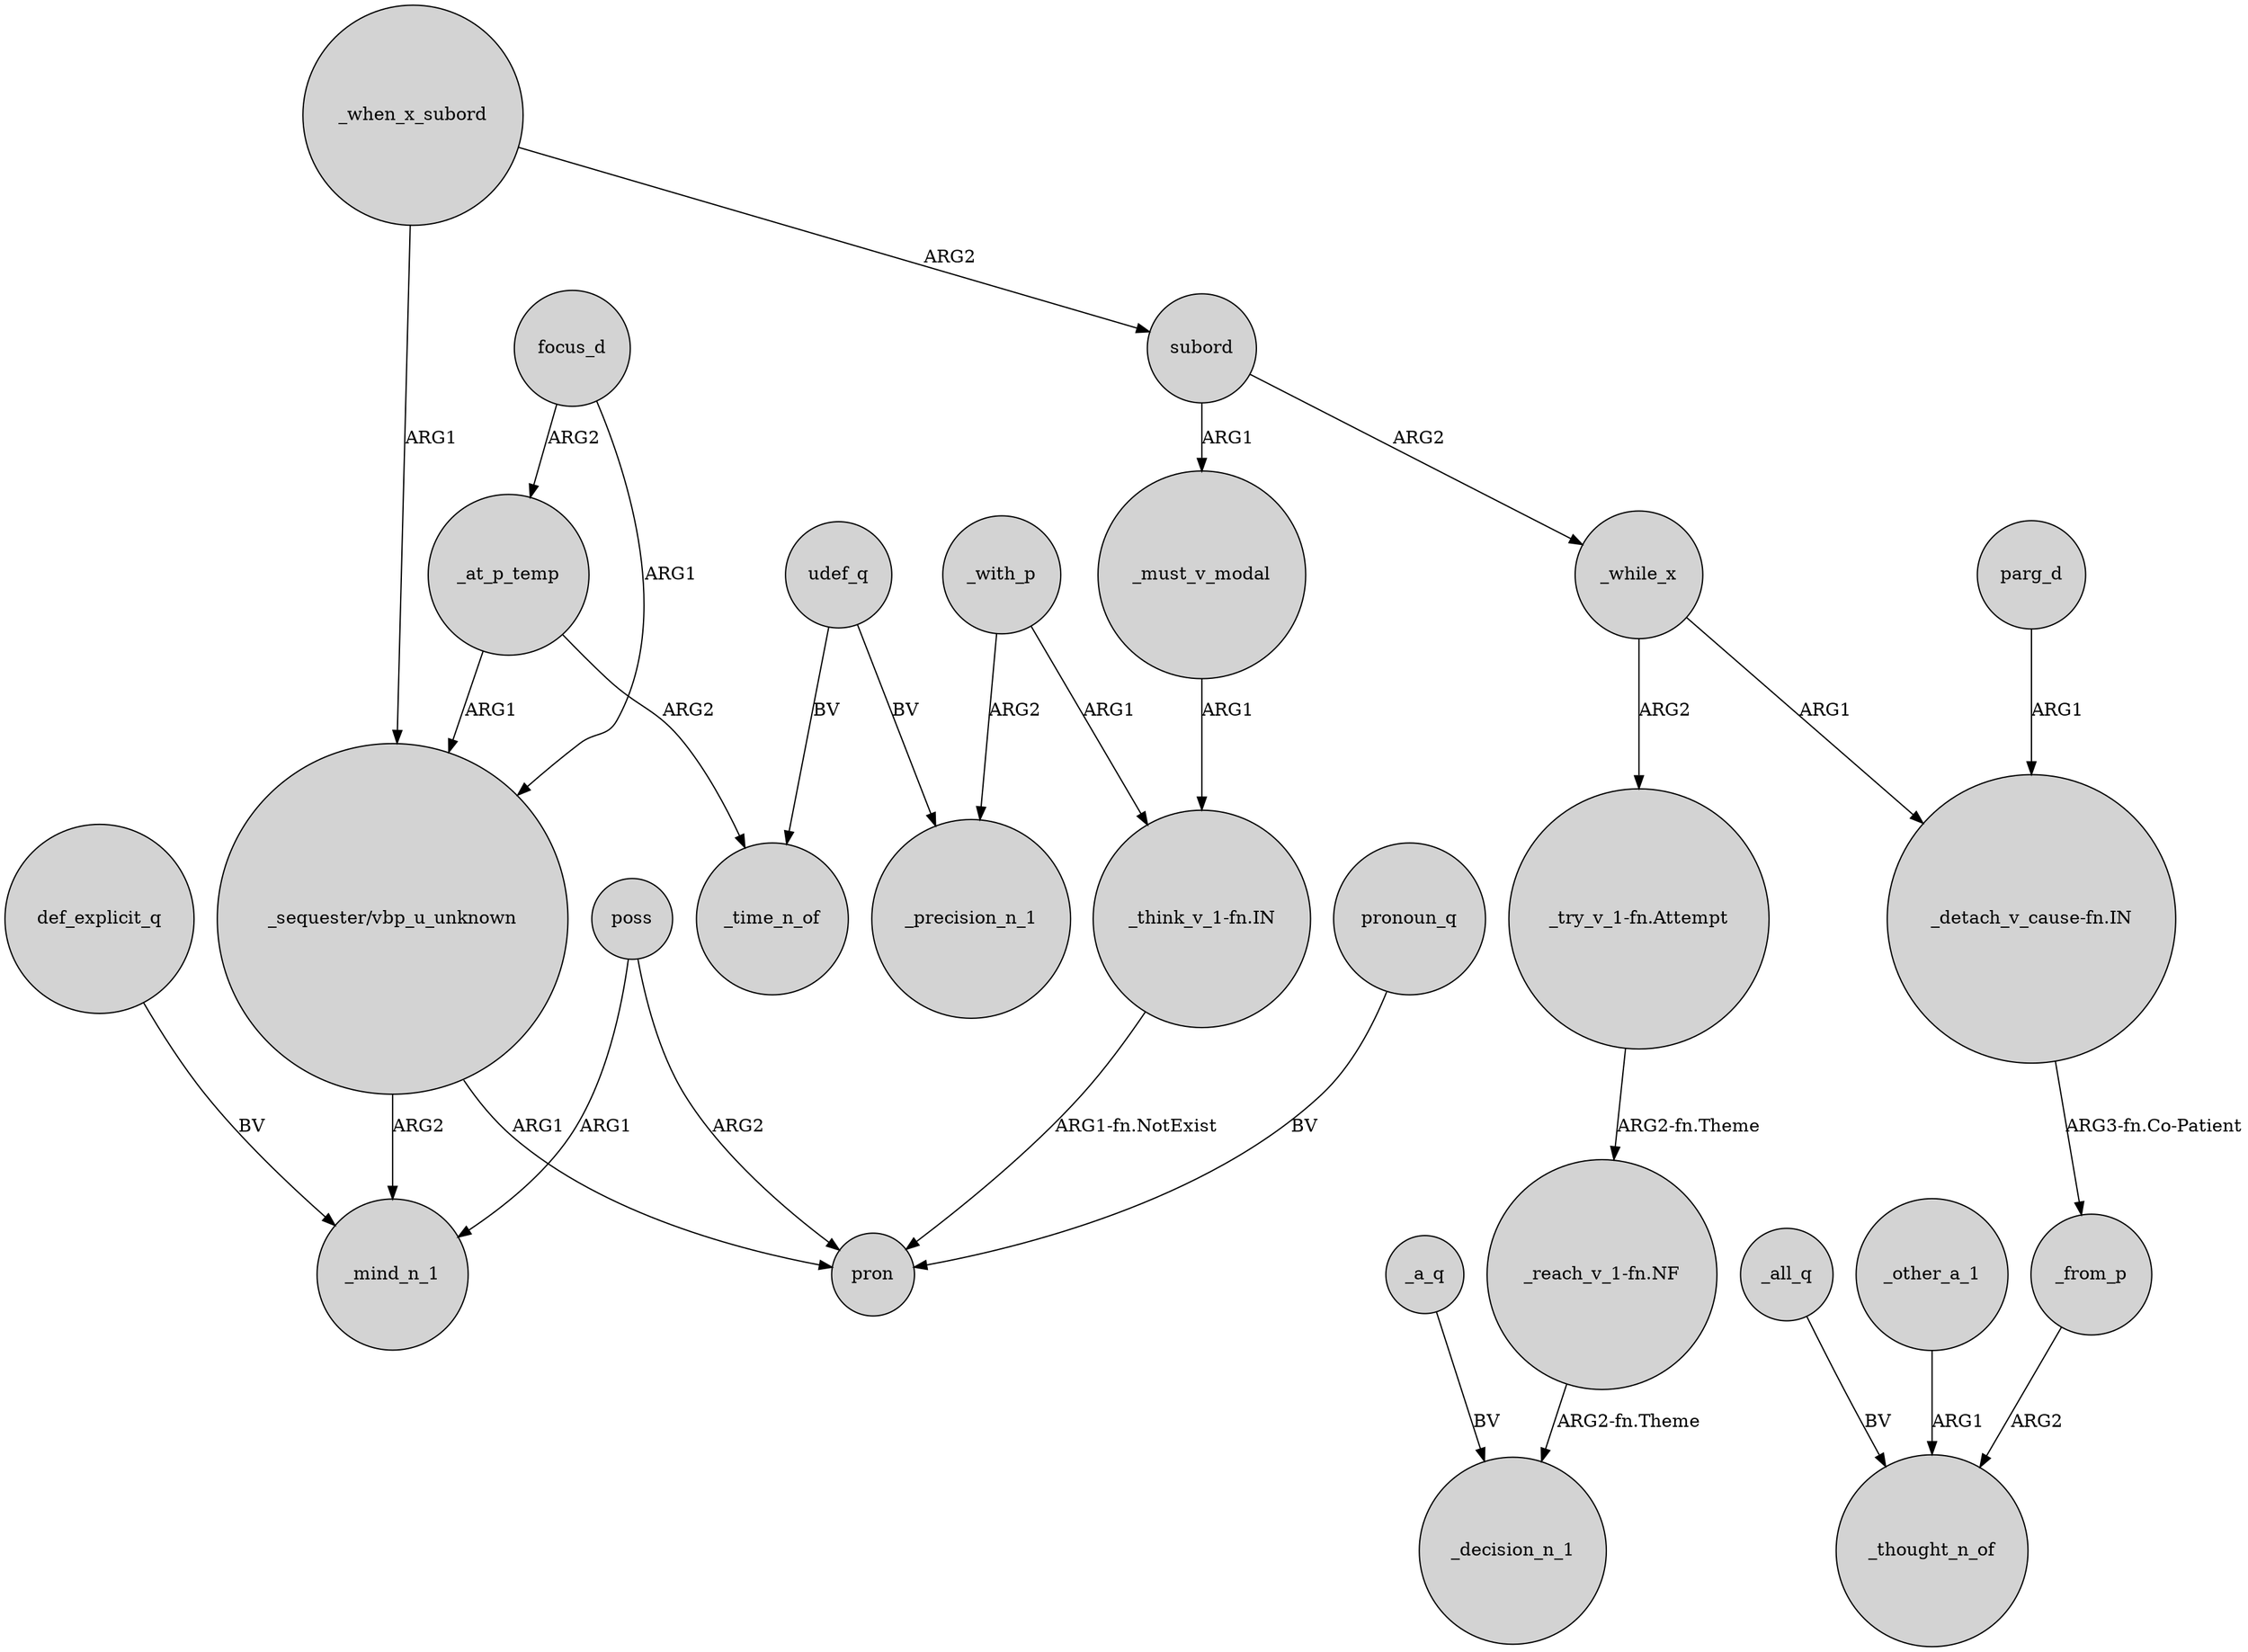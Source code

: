 digraph {
	node [shape=circle style=filled]
	focus_d -> _at_p_temp [label=ARG2]
	_when_x_subord -> "_sequester/vbp_u_unknown" [label=ARG1]
	poss -> pron [label=ARG2]
	"_reach_v_1-fn.NF" -> _decision_n_1 [label="ARG2-fn.Theme"]
	_when_x_subord -> subord [label=ARG2]
	"_think_v_1-fn.IN" -> pron [label="ARG1-fn.NotExist"]
	parg_d -> "_detach_v_cause-fn.IN" [label=ARG1]
	"_sequester/vbp_u_unknown" -> pron [label=ARG1]
	udef_q -> _precision_n_1 [label=BV]
	_while_x -> "_detach_v_cause-fn.IN" [label=ARG1]
	_at_p_temp -> _time_n_of [label=ARG2]
	subord -> _while_x [label=ARG2]
	def_explicit_q -> _mind_n_1 [label=BV]
	pronoun_q -> pron [label=BV]
	_must_v_modal -> "_think_v_1-fn.IN" [label=ARG1]
	subord -> _must_v_modal [label=ARG1]
	_other_a_1 -> _thought_n_of [label=ARG1]
	udef_q -> _time_n_of [label=BV]
	_a_q -> _decision_n_1 [label=BV]
	_at_p_temp -> "_sequester/vbp_u_unknown" [label=ARG1]
	_from_p -> _thought_n_of [label=ARG2]
	focus_d -> "_sequester/vbp_u_unknown" [label=ARG1]
	_while_x -> "_try_v_1-fn.Attempt" [label=ARG2]
	_with_p -> _precision_n_1 [label=ARG2]
	_all_q -> _thought_n_of [label=BV]
	"_sequester/vbp_u_unknown" -> _mind_n_1 [label=ARG2]
	"_detach_v_cause-fn.IN" -> _from_p [label="ARG3-fn.Co-Patient"]
	poss -> _mind_n_1 [label=ARG1]
	"_try_v_1-fn.Attempt" -> "_reach_v_1-fn.NF" [label="ARG2-fn.Theme"]
	_with_p -> "_think_v_1-fn.IN" [label=ARG1]
}
